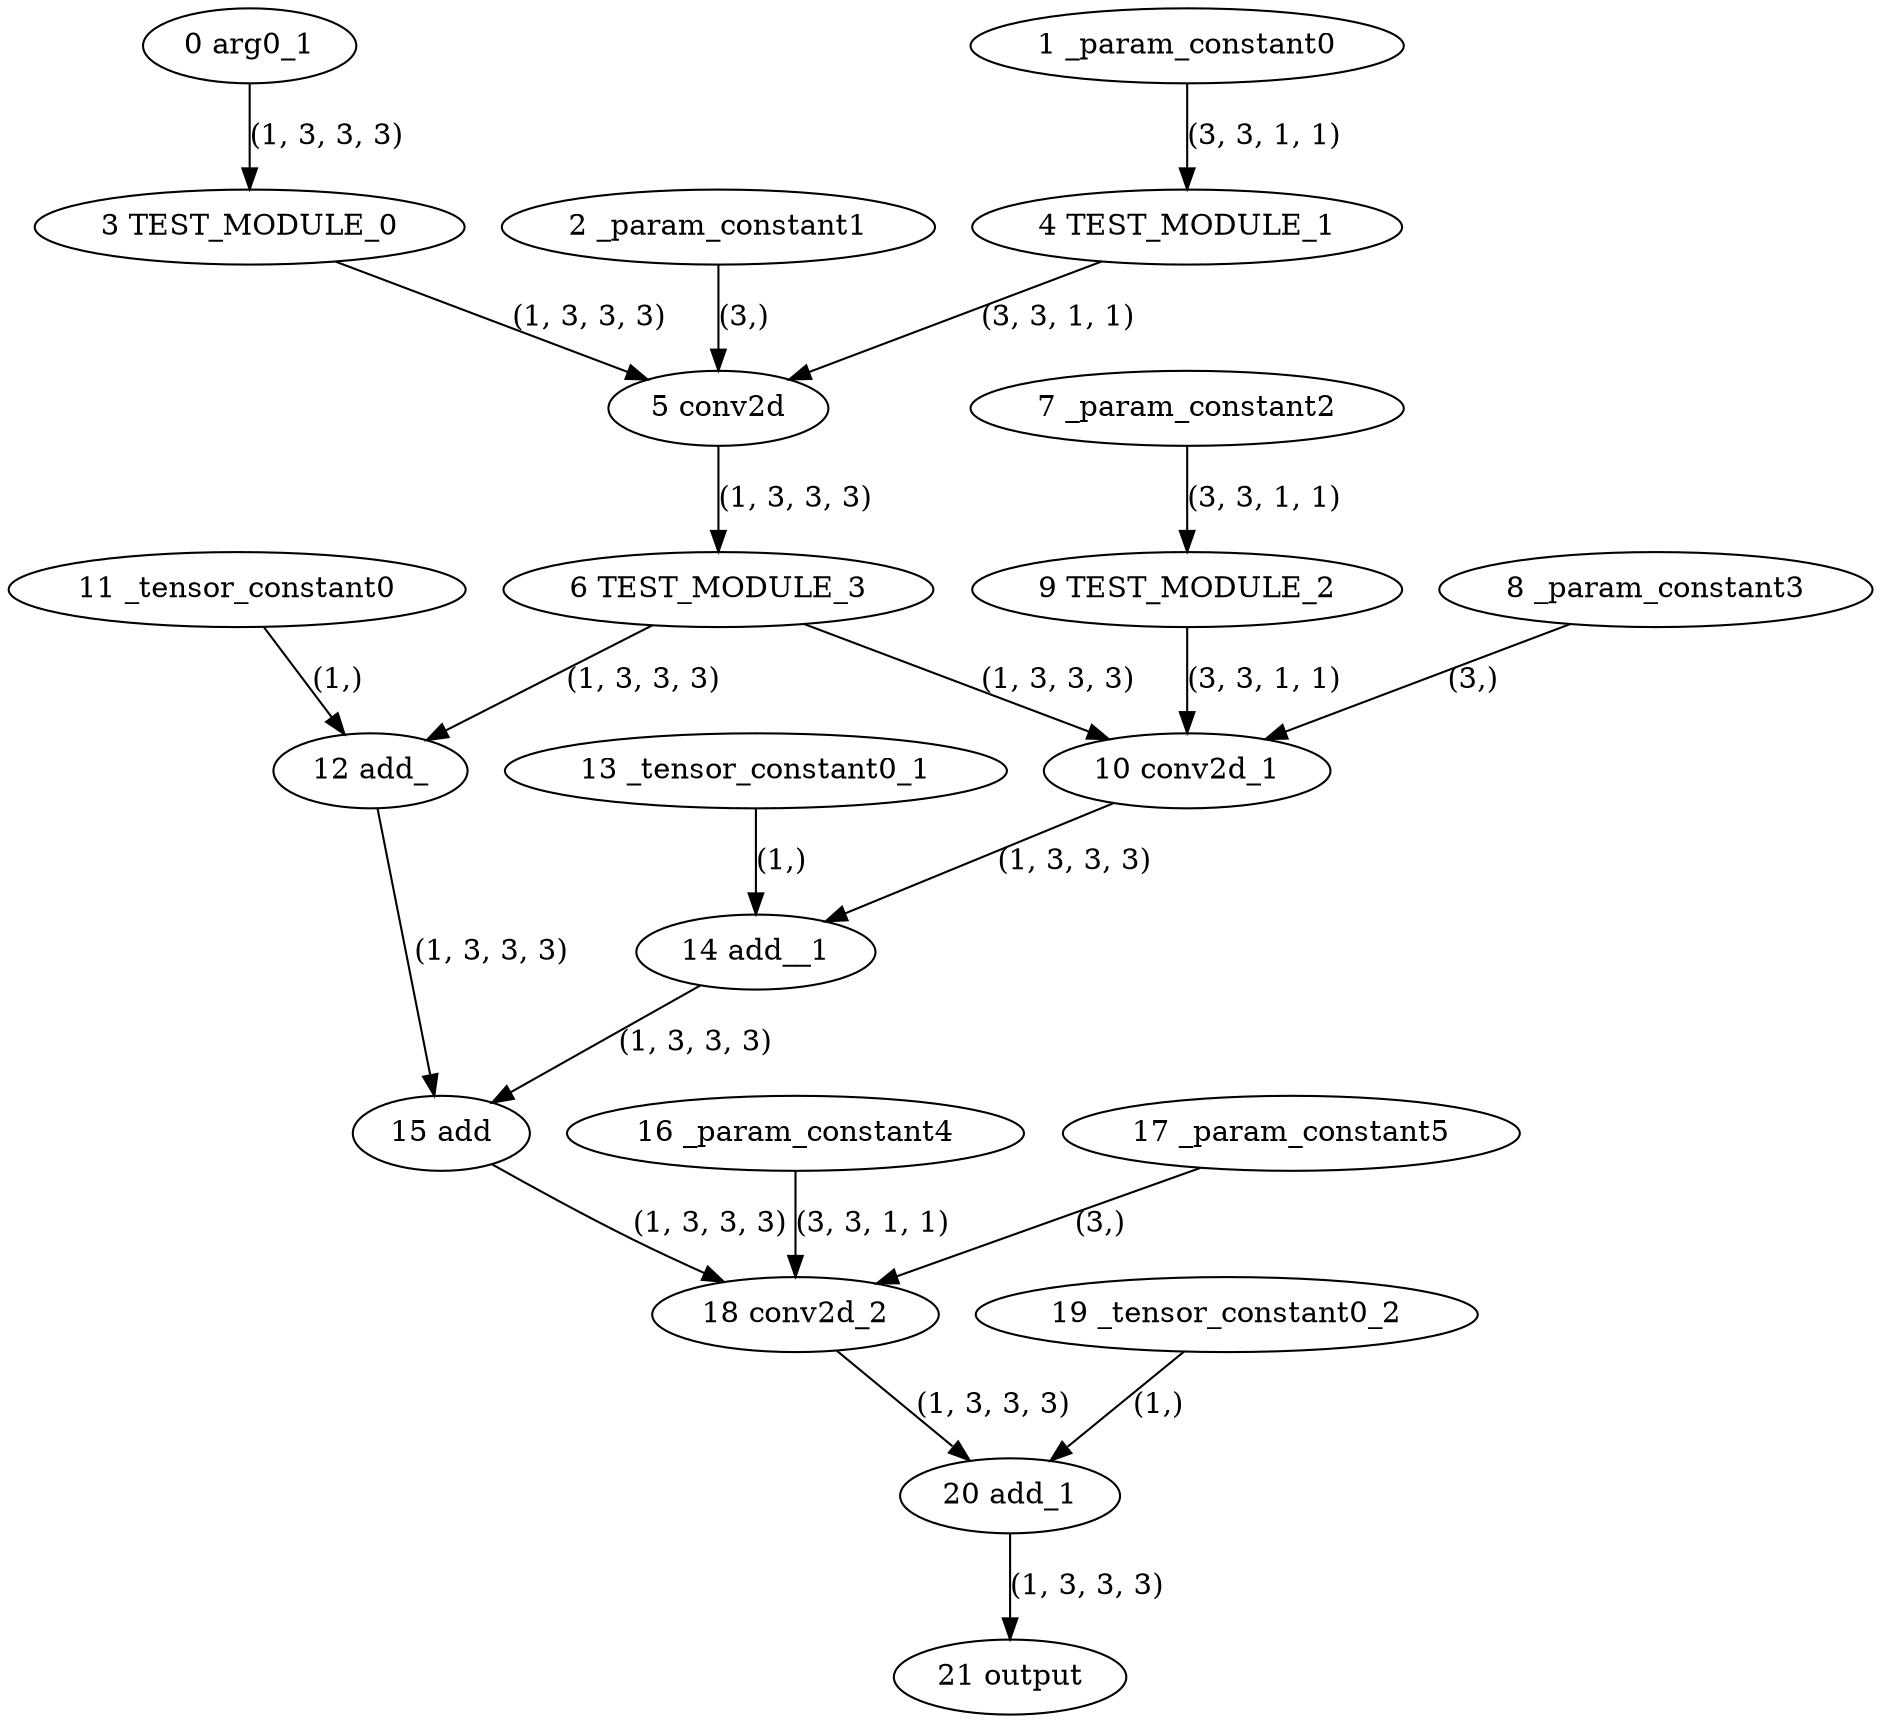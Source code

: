 strict digraph  {
"0 arg0_1" [id=0, type=input];
"1 _param_constant0" [id=1, type=get_attr];
"2 _param_constant1" [id=2, type=get_attr];
"3 TEST_MODULE_0" [id=3, type=call_module];
"4 TEST_MODULE_1" [id=4, type=call_module];
"5 conv2d" [id=5, type=conv2d];
"6 TEST_MODULE_3" [id=6, type=call_module];
"7 _param_constant2" [id=7, type=get_attr];
"8 _param_constant3" [id=8, type=get_attr];
"9 TEST_MODULE_2" [id=9, type=call_module];
"10 conv2d_1" [id=10, type=conv2d];
"11 _tensor_constant0" [id=11, type=get_attr];
"12 add_" [id=12, type=add_];
"13 _tensor_constant0_1" [id=13, type=get_attr];
"14 add__1" [id=14, type=add_];
"15 add" [id=15, type=add];
"16 _param_constant4" [id=16, type=get_attr];
"17 _param_constant5" [id=17, type=get_attr];
"18 conv2d_2" [id=18, type=conv2d];
"19 _tensor_constant0_2" [id=19, type=get_attr];
"20 add_1" [id=20, type=add];
"21 output" [id=21, type=output];
"0 arg0_1" -> "3 TEST_MODULE_0"  [label="(1, 3, 3, 3)", style=solid];
"1 _param_constant0" -> "4 TEST_MODULE_1"  [label="(3, 3, 1, 1)", style=solid];
"2 _param_constant1" -> "5 conv2d"  [label="(3,)", style=solid];
"3 TEST_MODULE_0" -> "5 conv2d"  [label="(1, 3, 3, 3)", style=solid];
"4 TEST_MODULE_1" -> "5 conv2d"  [label="(3, 3, 1, 1)", style=solid];
"5 conv2d" -> "6 TEST_MODULE_3"  [label="(1, 3, 3, 3)", style=solid];
"6 TEST_MODULE_3" -> "10 conv2d_1"  [label="(1, 3, 3, 3)", style=solid];
"6 TEST_MODULE_3" -> "12 add_"  [label="(1, 3, 3, 3)", style=solid];
"7 _param_constant2" -> "9 TEST_MODULE_2"  [label="(3, 3, 1, 1)", style=solid];
"8 _param_constant3" -> "10 conv2d_1"  [label="(3,)", style=solid];
"9 TEST_MODULE_2" -> "10 conv2d_1"  [label="(3, 3, 1, 1)", style=solid];
"10 conv2d_1" -> "14 add__1"  [label="(1, 3, 3, 3)", style=solid];
"11 _tensor_constant0" -> "12 add_"  [label="(1,)", style=solid];
"12 add_" -> "15 add"  [label="(1, 3, 3, 3)", style=solid];
"13 _tensor_constant0_1" -> "14 add__1"  [label="(1,)", style=solid];
"14 add__1" -> "15 add"  [label="(1, 3, 3, 3)", style=solid];
"15 add" -> "18 conv2d_2"  [label="(1, 3, 3, 3)", style=solid];
"16 _param_constant4" -> "18 conv2d_2"  [label="(3, 3, 1, 1)", style=solid];
"17 _param_constant5" -> "18 conv2d_2"  [label="(3,)", style=solid];
"18 conv2d_2" -> "20 add_1"  [label="(1, 3, 3, 3)", style=solid];
"19 _tensor_constant0_2" -> "20 add_1"  [label="(1,)", style=solid];
"20 add_1" -> "21 output"  [label="(1, 3, 3, 3)", style=solid];
}
